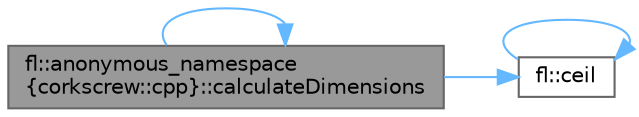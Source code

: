 digraph "fl::anonymous_namespace{corkscrew::cpp}::calculateDimensions"
{
 // INTERACTIVE_SVG=YES
 // LATEX_PDF_SIZE
  bgcolor="transparent";
  edge [fontname=Helvetica,fontsize=10,labelfontname=Helvetica,labelfontsize=10];
  node [fontname=Helvetica,fontsize=10,shape=box,height=0.2,width=0.4];
  rankdir="LR";
  Node1 [id="Node000001",label="fl::anonymous_namespace\l\{corkscrew::cpp\}::calculateDimensions",height=0.2,width=0.4,color="gray40", fillcolor="grey60", style="filled", fontcolor="black",tooltip=" "];
  Node1 -> Node1 [id="edge1_Node000001_Node000001",color="steelblue1",style="solid",tooltip=" "];
  Node1 -> Node2 [id="edge2_Node000001_Node000002",color="steelblue1",style="solid",tooltip=" "];
  Node2 [id="Node000002",label="fl::ceil",height=0.2,width=0.4,color="grey40", fillcolor="white", style="filled",URL="$d4/d36/namespacefl_a82b8852866205c90392fe4644d20f1f7.html#a82b8852866205c90392fe4644d20f1f7",tooltip=" "];
  Node2 -> Node2 [id="edge3_Node000002_Node000002",color="steelblue1",style="solid",tooltip=" "];
}

